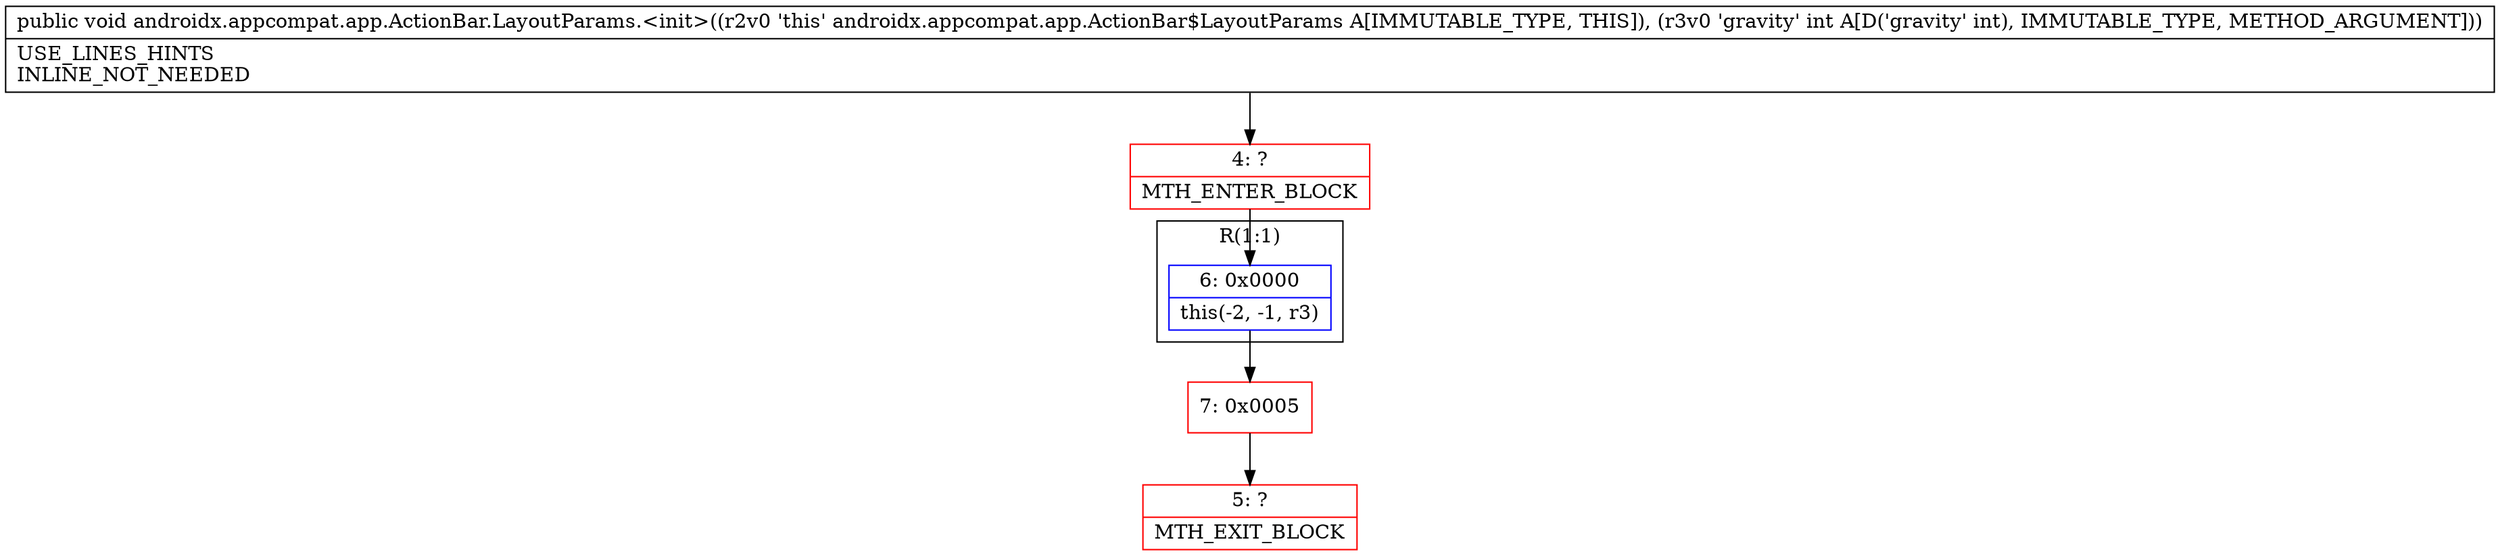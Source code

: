 digraph "CFG forandroidx.appcompat.app.ActionBar.LayoutParams.\<init\>(I)V" {
subgraph cluster_Region_175632669 {
label = "R(1:1)";
node [shape=record,color=blue];
Node_6 [shape=record,label="{6\:\ 0x0000|this(\-2, \-1, r3)\l}"];
}
Node_4 [shape=record,color=red,label="{4\:\ ?|MTH_ENTER_BLOCK\l}"];
Node_7 [shape=record,color=red,label="{7\:\ 0x0005}"];
Node_5 [shape=record,color=red,label="{5\:\ ?|MTH_EXIT_BLOCK\l}"];
MethodNode[shape=record,label="{public void androidx.appcompat.app.ActionBar.LayoutParams.\<init\>((r2v0 'this' androidx.appcompat.app.ActionBar$LayoutParams A[IMMUTABLE_TYPE, THIS]), (r3v0 'gravity' int A[D('gravity' int), IMMUTABLE_TYPE, METHOD_ARGUMENT]))  | USE_LINES_HINTS\lINLINE_NOT_NEEDED\l}"];
MethodNode -> Node_4;Node_6 -> Node_7;
Node_4 -> Node_6;
Node_7 -> Node_5;
}


